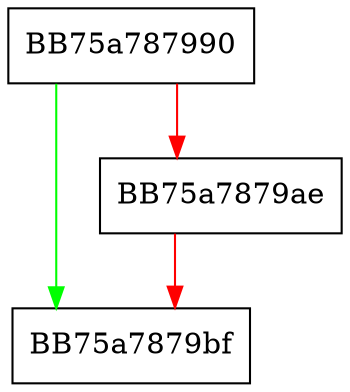 digraph getLastChar {
  node [shape="box"];
  graph [splines=ortho];
  BB75a787990 -> BB75a7879bf [color="green"];
  BB75a787990 -> BB75a7879ae [color="red"];
  BB75a7879ae -> BB75a7879bf [color="red"];
}